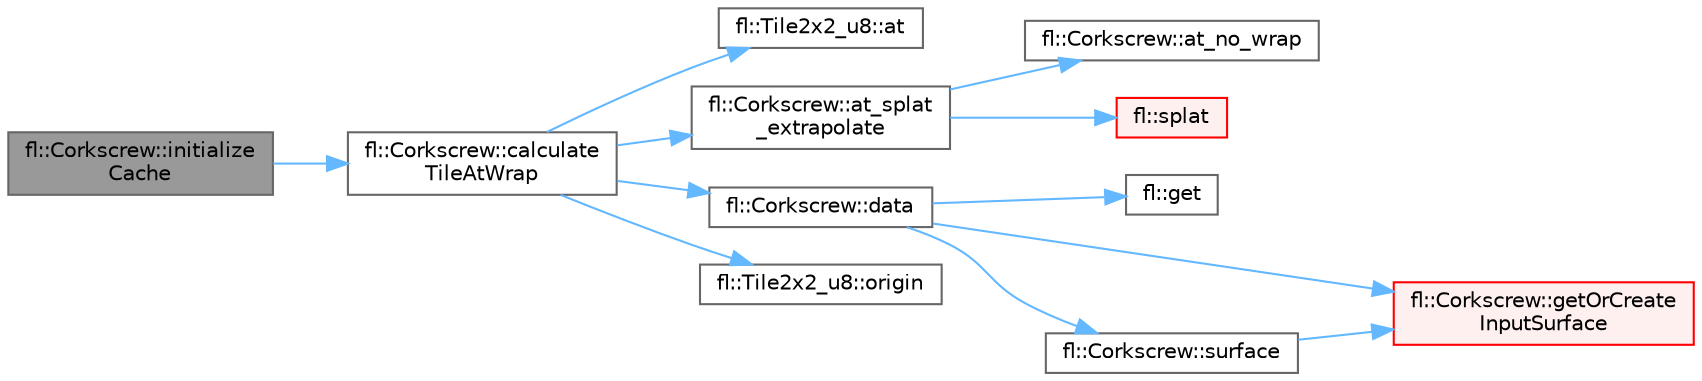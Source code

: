 digraph "fl::Corkscrew::initializeCache"
{
 // INTERACTIVE_SVG=YES
 // LATEX_PDF_SIZE
  bgcolor="transparent";
  edge [fontname=Helvetica,fontsize=10,labelfontname=Helvetica,labelfontsize=10];
  node [fontname=Helvetica,fontsize=10,shape=box,height=0.2,width=0.4];
  rankdir="LR";
  Node1 [id="Node000001",label="fl::Corkscrew::initialize\lCache",height=0.2,width=0.4,color="gray40", fillcolor="grey60", style="filled", fontcolor="black",tooltip=" "];
  Node1 -> Node2 [id="edge1_Node000001_Node000002",color="steelblue1",style="solid",tooltip=" "];
  Node2 [id="Node000002",label="fl::Corkscrew::calculate\lTileAtWrap",height=0.2,width=0.4,color="grey40", fillcolor="white", style="filled",URL="$dc/d82/classfl_1_1_corkscrew_a19e8c25e03e4efe26891f9e2ec166d5c.html#a19e8c25e03e4efe26891f9e2ec166d5c",tooltip=" "];
  Node2 -> Node3 [id="edge2_Node000002_Node000003",color="steelblue1",style="solid",tooltip=" "];
  Node3 [id="Node000003",label="fl::Tile2x2_u8::at",height=0.2,width=0.4,color="grey40", fillcolor="white", style="filled",URL="$d0/d2b/classfl_1_1_tile2x2__u8_a53d97221d08a4fc65b1a9bc28a908efd.html#a53d97221d08a4fc65b1a9bc28a908efd",tooltip=" "];
  Node2 -> Node4 [id="edge3_Node000002_Node000004",color="steelblue1",style="solid",tooltip=" "];
  Node4 [id="Node000004",label="fl::Corkscrew::at_splat\l_extrapolate",height=0.2,width=0.4,color="grey40", fillcolor="white", style="filled",URL="$dc/d82/classfl_1_1_corkscrew_a17fb6139424f13bebfa1177619f62baf.html#a17fb6139424f13bebfa1177619f62baf",tooltip=" "];
  Node4 -> Node5 [id="edge4_Node000004_Node000005",color="steelblue1",style="solid",tooltip=" "];
  Node5 [id="Node000005",label="fl::Corkscrew::at_no_wrap",height=0.2,width=0.4,color="grey40", fillcolor="white", style="filled",URL="$dc/d82/classfl_1_1_corkscrew_adc36822ef180aae5e8ef1647aaa5e9eb.html#adc36822ef180aae5e8ef1647aaa5e9eb",tooltip=" "];
  Node4 -> Node6 [id="edge5_Node000004_Node000006",color="steelblue1",style="solid",tooltip=" "];
  Node6 [id="Node000006",label="fl::splat",height=0.2,width=0.4,color="red", fillcolor="#FFF0F0", style="filled",URL="$d4/d36/namespacefl_a5fdbb3ce6ffb23366c26c68bd64f2bd0.html#a5fdbb3ce6ffb23366c26c68bd64f2bd0",tooltip="\"Splat\" as in \"splat pixel rendering\" takes a pixel value in float x,y coordinates and \"splats\" it in..."];
  Node2 -> Node13 [id="edge6_Node000002_Node000013",color="steelblue1",style="solid",tooltip=" "];
  Node13 [id="Node000013",label="fl::Corkscrew::data",height=0.2,width=0.4,color="grey40", fillcolor="white", style="filled",URL="$dc/d82/classfl_1_1_corkscrew_a3d686ab585244b7860e186871312b068.html#a3d686ab585244b7860e186871312b068",tooltip=" "];
  Node13 -> Node14 [id="edge7_Node000013_Node000014",color="steelblue1",style="solid",tooltip=" "];
  Node14 [id="Node000014",label="fl::get",height=0.2,width=0.4,color="grey40", fillcolor="white", style="filled",URL="$d4/d36/namespacefl_aaad7bab3a46c3353c72c671c8372be3e.html#aaad7bab3a46c3353c72c671c8372be3e",tooltip=" "];
  Node13 -> Node15 [id="edge8_Node000013_Node000015",color="steelblue1",style="solid",tooltip=" "];
  Node15 [id="Node000015",label="fl::Corkscrew::getOrCreate\lInputSurface",height=0.2,width=0.4,color="red", fillcolor="#FFF0F0", style="filled",URL="$dc/d82/classfl_1_1_corkscrew_a17c8c97b7a262ad4c54c28a502743141.html#a17c8c97b7a262ad4c54c28a502743141",tooltip=" "];
  Node13 -> Node17 [id="edge9_Node000013_Node000017",color="steelblue1",style="solid",tooltip=" "];
  Node17 [id="Node000017",label="fl::Corkscrew::surface",height=0.2,width=0.4,color="grey40", fillcolor="white", style="filled",URL="$dc/d82/classfl_1_1_corkscrew_a25a73ed729bff97dbe51da99abb9ced5.html#a25a73ed729bff97dbe51da99abb9ced5",tooltip=" "];
  Node17 -> Node15 [id="edge10_Node000017_Node000015",color="steelblue1",style="solid",tooltip=" "];
  Node2 -> Node18 [id="edge11_Node000002_Node000018",color="steelblue1",style="solid",tooltip=" "];
  Node18 [id="Node000018",label="fl::Tile2x2_u8::origin",height=0.2,width=0.4,color="grey40", fillcolor="white", style="filled",URL="$d0/d2b/classfl_1_1_tile2x2__u8_ad60b97c632dd602202799edbace45cfa.html#ad60b97c632dd602202799edbace45cfa",tooltip=" "];
}
